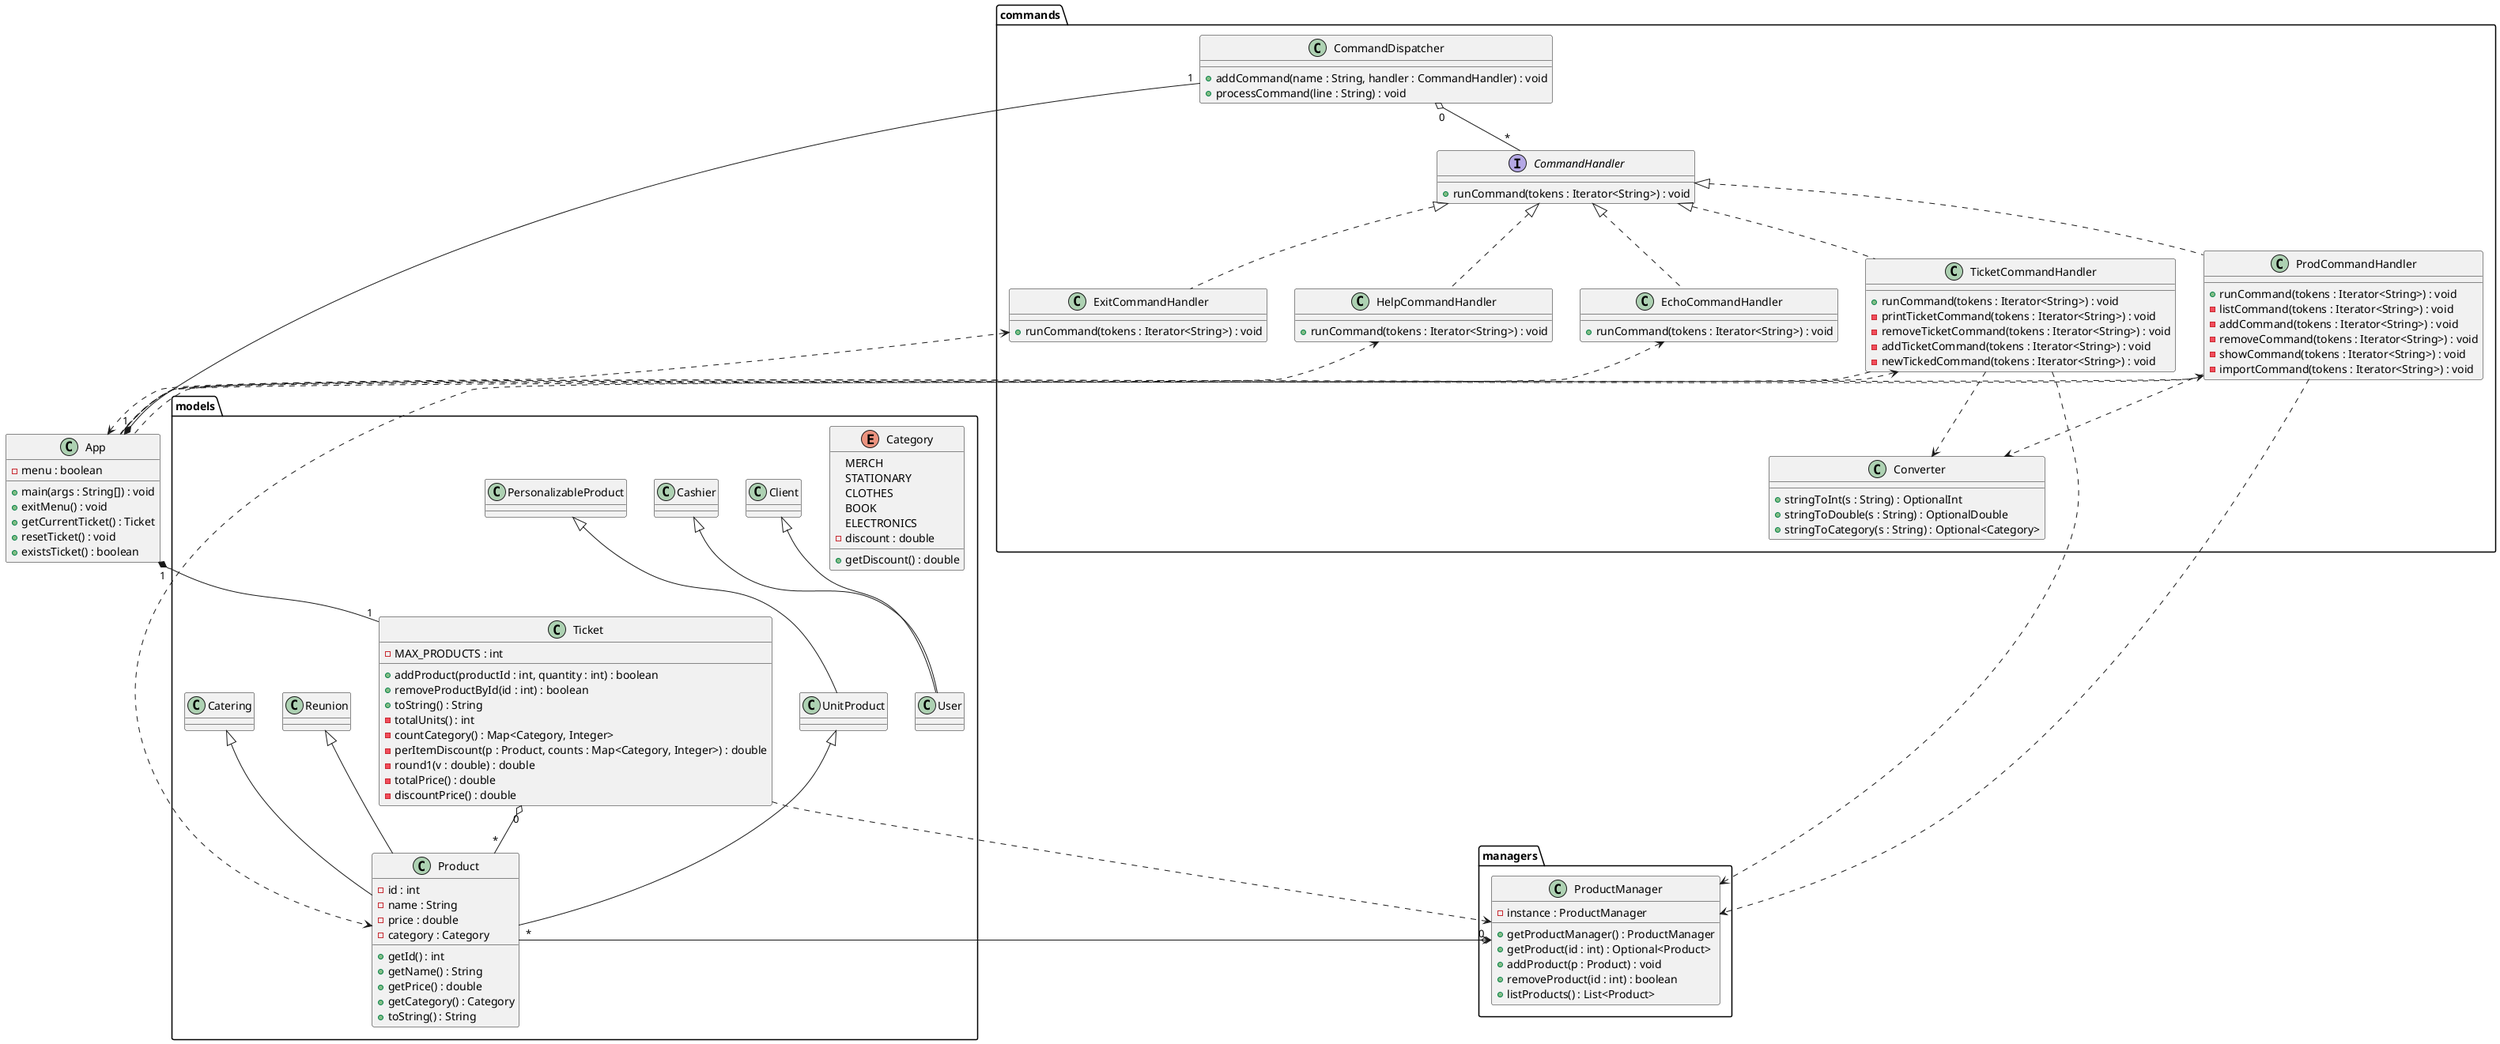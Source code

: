 @startuml
package "commands" {
    class CommandDispatcher {
        +addCommand(name : String, handler : CommandHandler) : void
        +processCommand(line : String) : void

    }

    interface CommandHandler {
        +runCommand(tokens : Iterator<String>) : void
    }

    class EchoCommandHandler {
        +runCommand(tokens : Iterator<String>) : void
    }

    class ExitCommandHandler {
        +runCommand(tokens : Iterator<String>) : void
    }

    class HelpCommandHandler {
        +runCommand(tokens : Iterator<String>) : void
    }

    class ProdCommandHandler {
        +runCommand(tokens : Iterator<String>) : void
        -listCommand(tokens : Iterator<String>) : void
        -addCommand(tokens : Iterator<String>) : void
        -removeCommand(tokens : Iterator<String>) : void
        -showCommand(tokens : Iterator<String>) : void
        -importCommand(tokens : Iterator<String>) : void
    }

    class TicketCommandHandler {
        +runCommand(tokens : Iterator<String>) : void
        -printTicketCommand(tokens : Iterator<String>) : void
        -removeTicketCommand(tokens : Iterator<String>) : void
        -addTicketCommand(tokens : Iterator<String>) : void
        -newTickedCommand(tokens : Iterator<String>) : void
    }

    class Converter {
        +stringToInt(s : String) : OptionalInt
        +stringToDouble(s : String) : OptionalDouble
        +stringToCategory(s : String) : Optional<Category>
    }
}

class App {
    -menu : boolean
    +main(args : String[]) : void
    +exitMenu() : void
    +getCurrentTicket() : Ticket
    +resetTicket() : void
    +existsTicket() : boolean
}

package "models" {
    class Ticket {
        -MAX_PRODUCTS : int
        +addProduct(productId : int, quantity : int) : boolean
        +removeProductById(id : int) : boolean
        +toString() : String
        -totalUnits() : int
        -countCategory() : Map<Category, Integer>
        -perItemDiscount(p : Product, counts : Map<Category, Integer>) : double
        -round1(v : double) : double
        -totalPrice() : double
        -discountPrice() : double
    }

    enum Category {
        MERCH
        STATIONARY
        CLOTHES
        BOOK
        ELECTRONICS
        -discount : double
        +getDiscount() : double
    }

    class Product {
        -id : int
        -name : String
        -price : double
        -category : Category
        +getId() : int
        +getName() : String
        +getPrice() : double
        +getCategory() : Category
        +toString() : String
    }

    class UnitProduct {}
    class PersonalizableProduct {}
    class Catering {}
    class Reunion {}

    class User {}
    class Client {}
    class Cashier {}


}

package "managers" {
    class ProductManager {
        -instance : ProductManager
        +getProductManager() : ProductManager
        +getProduct(id : int) : Optional<Product>
        +addProduct(p : Product) : void
        +removeProduct(id : int) : boolean
        +listProducts() : List<Product>
    }
}

CommandHandler <|.. EchoCommandHandler
CommandHandler <|.. ExitCommandHandler
CommandHandler <|.. HelpCommandHandler
CommandHandler <|.. ProdCommandHandler
CommandHandler <|.. TicketCommandHandler

ProdCommandHandler ..> Converter
TicketCommandHandler ..> Converter
ProdCommandHandler ..> ProductManager
TicketCommandHandler ..> ProductManager
ProdCommandHandler ..> Product
TicketCommandHandler ..> App

EchoCommandHandler <.. App
ExitCommandHandler <.. App
HelpCommandHandler <.. App
ProdCommandHandler <.. App
TicketCommandHandler <.. App

CommandDispatcher "0" o-- "*" CommandHandler

App "1" *-- "1" CommandDispatcher
App "1" *-- "1" Ticket

Ticket "0" o-- "*" Product
Ticket ..> ProductManager
Product ..> ProductManager

ProductManager "0" o-- "*" Product

Client <|-- User
Cashier <|-- User

UnitProduct <|-- Product
PersonalizableProduct <|-- UnitProduct
Catering <|-- Product
Reunion <|-- Product
@enduml